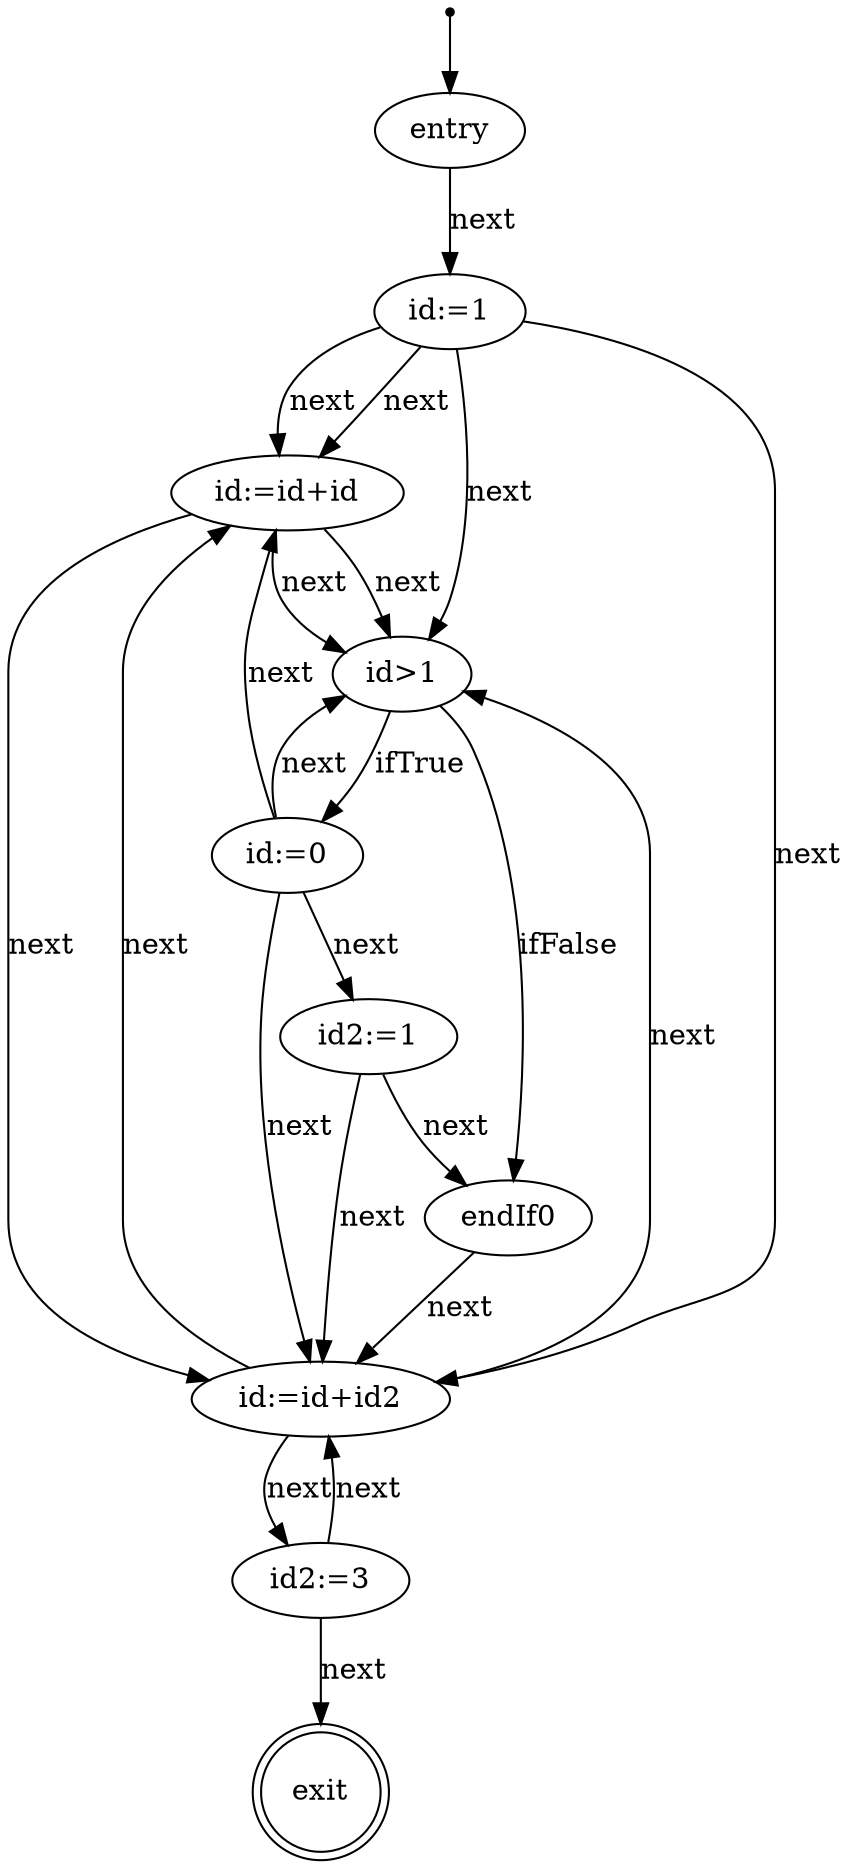 digraph{
	inic[shape=point];

	entry[label="entry"]
	n0[label="id:=1"]
	n1[label="id:=id+id"]
	n2[label="id:=0"]
	n3[label="id2:=1"]
	n4[label="id>1"]
	n5[label="endIf0"]
	n6[label="id:=id+id2"]
	n7[label="id2:=3"]
	exit[label="exit"]

	inic->entry;
	entry->n0 [label="next"];
	n0->n1 [label="next"];
	n0->n6 [label="next"];
	n0->n1 [label="next"];
	n0->n4 [label="next"];
	n1->n4 [label="next"];
	n1->n6 [label="next"];
	n1->n4 [label="next"];
	n4->n2 [label="ifTrue"];
	n4->n5 [label="ifFalse"];
	n2->n3 [label="next"];
	n2->n6 [label="next"];
	n2->n1 [label="next"];
	n2->n4 [label="next"];
	n3->n5 [label="next"];
	n3->n6 [label="next"];
	n5->n6 [label="next"];
	n6->n7 [label="next"];
	n6->n1 [label="next"];
	n6->n4 [label="next"];
	n7->exit [label="next"];
	n7->n6 [label="next"];
	exit[shape=doublecircle];
}